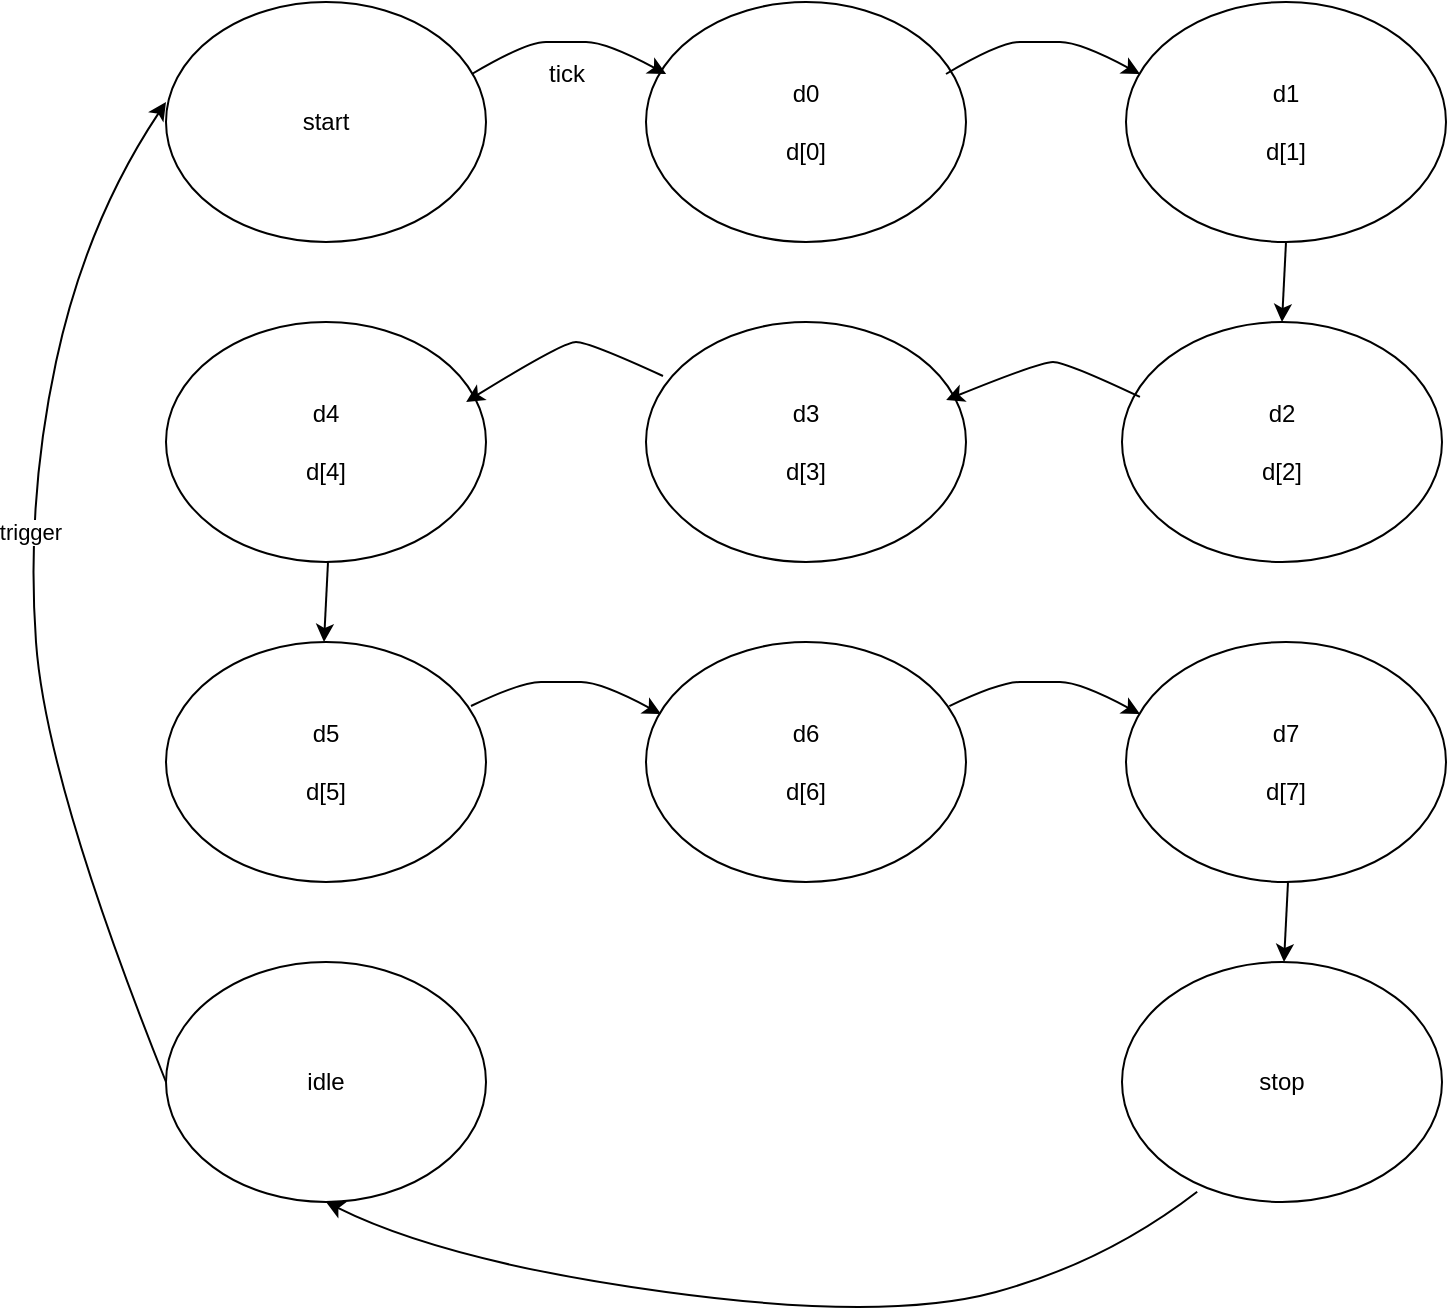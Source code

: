 <mxfile version="26.0.16">
  <diagram name="페이지-1" id="ePaOJb4fFZdUom5IWAHm">
    <mxGraphModel dx="2216" dy="938" grid="1" gridSize="10" guides="1" tooltips="1" connect="1" arrows="1" fold="1" page="1" pageScale="1" pageWidth="827" pageHeight="1169" math="0" shadow="0">
      <root>
        <mxCell id="0" />
        <mxCell id="1" parent="0" />
        <mxCell id="zhxZV58kKbxvtFcT1vgZ-3" value="start" style="ellipse;whiteSpace=wrap;html=1;" vertex="1" parent="1">
          <mxGeometry x="80" y="160" width="160" height="120" as="geometry" />
        </mxCell>
        <mxCell id="zhxZV58kKbxvtFcT1vgZ-4" value="stop" style="ellipse;whiteSpace=wrap;html=1;" vertex="1" parent="1">
          <mxGeometry x="558" y="640" width="160" height="120" as="geometry" />
        </mxCell>
        <mxCell id="zhxZV58kKbxvtFcT1vgZ-5" value="d0&lt;div&gt;&lt;br&gt;&lt;/div&gt;&lt;div&gt;d[0]&lt;/div&gt;" style="ellipse;whiteSpace=wrap;html=1;" vertex="1" parent="1">
          <mxGeometry x="320" y="160" width="160" height="120" as="geometry" />
        </mxCell>
        <mxCell id="zhxZV58kKbxvtFcT1vgZ-6" value="d1&lt;div&gt;&lt;br&gt;&lt;/div&gt;&lt;div&gt;d[1]&lt;/div&gt;" style="ellipse;whiteSpace=wrap;html=1;" vertex="1" parent="1">
          <mxGeometry x="560" y="160" width="160" height="120" as="geometry" />
        </mxCell>
        <mxCell id="zhxZV58kKbxvtFcT1vgZ-7" value="d2&lt;div&gt;&lt;br&gt;&lt;/div&gt;&lt;div&gt;d[2]&lt;/div&gt;" style="ellipse;whiteSpace=wrap;html=1;" vertex="1" parent="1">
          <mxGeometry x="558" y="320" width="160" height="120" as="geometry" />
        </mxCell>
        <mxCell id="zhxZV58kKbxvtFcT1vgZ-8" value="d3&lt;div&gt;&lt;br&gt;&lt;/div&gt;&lt;div&gt;d[3]&lt;/div&gt;" style="ellipse;whiteSpace=wrap;html=1;" vertex="1" parent="1">
          <mxGeometry x="320" y="320" width="160" height="120" as="geometry" />
        </mxCell>
        <mxCell id="zhxZV58kKbxvtFcT1vgZ-9" value="d4&lt;div&gt;&lt;br&gt;&lt;/div&gt;&lt;div&gt;d[4]&lt;/div&gt;" style="ellipse;whiteSpace=wrap;html=1;" vertex="1" parent="1">
          <mxGeometry x="80" y="320" width="160" height="120" as="geometry" />
        </mxCell>
        <mxCell id="zhxZV58kKbxvtFcT1vgZ-10" value="d5&lt;div&gt;&lt;br&gt;&lt;/div&gt;&lt;div&gt;d[5]&lt;/div&gt;" style="ellipse;whiteSpace=wrap;html=1;" vertex="1" parent="1">
          <mxGeometry x="80" y="480" width="160" height="120" as="geometry" />
        </mxCell>
        <mxCell id="zhxZV58kKbxvtFcT1vgZ-11" value="d6&lt;div&gt;&lt;br&gt;&lt;/div&gt;&lt;div&gt;d[6]&lt;/div&gt;" style="ellipse;whiteSpace=wrap;html=1;" vertex="1" parent="1">
          <mxGeometry x="320" y="480" width="160" height="120" as="geometry" />
        </mxCell>
        <mxCell id="zhxZV58kKbxvtFcT1vgZ-12" value="d7&lt;div&gt;&lt;br&gt;&lt;/div&gt;&lt;div&gt;d[7]&lt;/div&gt;" style="ellipse;whiteSpace=wrap;html=1;" vertex="1" parent="1">
          <mxGeometry x="560" y="480" width="160" height="120" as="geometry" />
        </mxCell>
        <mxCell id="zhxZV58kKbxvtFcT1vgZ-13" value="" style="curved=1;endArrow=classic;html=1;rounded=0;exitX=0.956;exitY=0.3;exitDx=0;exitDy=0;exitPerimeter=0;entryX=0.063;entryY=0.3;entryDx=0;entryDy=0;entryPerimeter=0;" edge="1" parent="1" source="zhxZV58kKbxvtFcT1vgZ-3" target="zhxZV58kKbxvtFcT1vgZ-5">
          <mxGeometry width="50" height="50" relative="1" as="geometry">
            <mxPoint x="310" y="400" as="sourcePoint" />
            <mxPoint x="360" y="350" as="targetPoint" />
            <Array as="points">
              <mxPoint x="260" y="180" />
              <mxPoint x="280" y="180" />
              <mxPoint x="300" y="180" />
            </Array>
          </mxGeometry>
        </mxCell>
        <mxCell id="zhxZV58kKbxvtFcT1vgZ-14" value="tick&lt;div&gt;&lt;br&gt;&lt;/div&gt;" style="text;html=1;align=center;verticalAlign=middle;resizable=0;points=[];autosize=1;strokeColor=none;fillColor=none;" vertex="1" parent="1">
          <mxGeometry x="260" y="183" width="40" height="40" as="geometry" />
        </mxCell>
        <mxCell id="zhxZV58kKbxvtFcT1vgZ-18" value="" style="curved=1;endArrow=classic;html=1;rounded=0;exitX=0.956;exitY=0.3;exitDx=0;exitDy=0;exitPerimeter=0;entryX=0.063;entryY=0.3;entryDx=0;entryDy=0;entryPerimeter=0;" edge="1" parent="1">
          <mxGeometry width="50" height="50" relative="1" as="geometry">
            <mxPoint x="470" y="196" as="sourcePoint" />
            <mxPoint x="567" y="196" as="targetPoint" />
            <Array as="points">
              <mxPoint x="497" y="180" />
              <mxPoint x="517" y="180" />
              <mxPoint x="537" y="180" />
            </Array>
          </mxGeometry>
        </mxCell>
        <mxCell id="zhxZV58kKbxvtFcT1vgZ-19" value="" style="curved=1;endArrow=classic;html=1;rounded=0;exitX=0.948;exitY=0.267;exitDx=0;exitDy=0;exitPerimeter=0;entryX=0.063;entryY=0.3;entryDx=0;entryDy=0;entryPerimeter=0;" edge="1" parent="1" source="zhxZV58kKbxvtFcT1vgZ-11">
          <mxGeometry width="50" height="50" relative="1" as="geometry">
            <mxPoint x="470" y="516" as="sourcePoint" />
            <mxPoint x="567" y="516" as="targetPoint" />
            <Array as="points">
              <mxPoint x="497" y="500" />
              <mxPoint x="517" y="500" />
              <mxPoint x="537" y="500" />
            </Array>
          </mxGeometry>
        </mxCell>
        <mxCell id="zhxZV58kKbxvtFcT1vgZ-21" value="" style="curved=1;endArrow=classic;html=1;rounded=0;exitX=0.948;exitY=0.267;exitDx=0;exitDy=0;exitPerimeter=0;entryX=0.063;entryY=0.3;entryDx=0;entryDy=0;entryPerimeter=0;" edge="1" parent="1">
          <mxGeometry width="50" height="50" relative="1" as="geometry">
            <mxPoint x="232.5" y="512" as="sourcePoint" />
            <mxPoint x="327.5" y="516" as="targetPoint" />
            <Array as="points">
              <mxPoint x="257.5" y="500" />
              <mxPoint x="277.5" y="500" />
              <mxPoint x="297.5" y="500" />
            </Array>
          </mxGeometry>
        </mxCell>
        <mxCell id="zhxZV58kKbxvtFcT1vgZ-22" value="" style="curved=1;endArrow=classic;html=1;rounded=0;exitX=0.056;exitY=0.229;exitDx=0;exitDy=0;exitPerimeter=0;entryX=0.938;entryY=0.242;entryDx=0;entryDy=0;entryPerimeter=0;" edge="1" parent="1">
          <mxGeometry width="50" height="50" relative="1" as="geometry">
            <mxPoint x="566.96" y="357.48" as="sourcePoint" />
            <mxPoint x="470.08" y="359.04" as="targetPoint" />
            <Array as="points">
              <mxPoint x="530" y="340" />
              <mxPoint x="517" y="340" />
            </Array>
          </mxGeometry>
        </mxCell>
        <mxCell id="zhxZV58kKbxvtFcT1vgZ-23" value="" style="curved=1;endArrow=classic;html=1;rounded=0;exitX=0.056;exitY=0.229;exitDx=0;exitDy=0;exitPerimeter=0;entryX=0.938;entryY=0.333;entryDx=0;entryDy=0;entryPerimeter=0;" edge="1" parent="1" target="zhxZV58kKbxvtFcT1vgZ-9">
          <mxGeometry width="50" height="50" relative="1" as="geometry">
            <mxPoint x="328.5" y="347" as="sourcePoint" />
            <mxPoint x="231.5" y="349" as="targetPoint" />
            <Array as="points">
              <mxPoint x="291.5" y="330" />
              <mxPoint x="278.5" y="330" />
            </Array>
          </mxGeometry>
        </mxCell>
        <mxCell id="zhxZV58kKbxvtFcT1vgZ-25" value="" style="endArrow=classic;html=1;rounded=0;entryX=0.5;entryY=0;entryDx=0;entryDy=0;exitX=0.5;exitY=1;exitDx=0;exitDy=0;exitPerimeter=0;" edge="1" parent="1" source="zhxZV58kKbxvtFcT1vgZ-6" target="zhxZV58kKbxvtFcT1vgZ-7">
          <mxGeometry width="50" height="50" relative="1" as="geometry">
            <mxPoint x="470" y="410" as="sourcePoint" />
            <mxPoint x="520" y="360" as="targetPoint" />
          </mxGeometry>
        </mxCell>
        <mxCell id="zhxZV58kKbxvtFcT1vgZ-26" value="" style="endArrow=classic;html=1;rounded=0;entryX=0.5;entryY=0;entryDx=0;entryDy=0;exitX=0.5;exitY=1;exitDx=0;exitDy=0;exitPerimeter=0;" edge="1" parent="1">
          <mxGeometry width="50" height="50" relative="1" as="geometry">
            <mxPoint x="161" y="440" as="sourcePoint" />
            <mxPoint x="159" y="480" as="targetPoint" />
          </mxGeometry>
        </mxCell>
        <mxCell id="zhxZV58kKbxvtFcT1vgZ-27" value="" style="endArrow=classic;html=1;rounded=0;entryX=0.5;entryY=0;entryDx=0;entryDy=0;exitX=0.5;exitY=1;exitDx=0;exitDy=0;exitPerimeter=0;" edge="1" parent="1">
          <mxGeometry width="50" height="50" relative="1" as="geometry">
            <mxPoint x="641" y="600" as="sourcePoint" />
            <mxPoint x="639" y="640" as="targetPoint" />
          </mxGeometry>
        </mxCell>
        <mxCell id="zhxZV58kKbxvtFcT1vgZ-28" value="" style="curved=1;endArrow=classic;html=1;rounded=0;exitX=0.235;exitY=0.957;exitDx=0;exitDy=0;exitPerimeter=0;entryX=0.5;entryY=1;entryDx=0;entryDy=0;" edge="1" parent="1" source="zhxZV58kKbxvtFcT1vgZ-4" target="zhxZV58kKbxvtFcT1vgZ-29">
          <mxGeometry width="50" height="50" relative="1" as="geometry">
            <mxPoint x="370" y="630" as="sourcePoint" />
            <mxPoint x="240" y="760" as="targetPoint" />
            <Array as="points">
              <mxPoint x="550" y="790" />
              <mxPoint x="440" y="820" />
              <mxPoint x="220" y="790" />
            </Array>
          </mxGeometry>
        </mxCell>
        <mxCell id="zhxZV58kKbxvtFcT1vgZ-29" value="idle" style="ellipse;whiteSpace=wrap;html=1;" vertex="1" parent="1">
          <mxGeometry x="80" y="640" width="160" height="120" as="geometry" />
        </mxCell>
        <mxCell id="zhxZV58kKbxvtFcT1vgZ-31" value="" style="curved=1;endArrow=classic;html=1;rounded=0;exitX=0;exitY=0.5;exitDx=0;exitDy=0;entryX=0;entryY=0.417;entryDx=0;entryDy=0;entryPerimeter=0;" edge="1" parent="1" source="zhxZV58kKbxvtFcT1vgZ-29" target="zhxZV58kKbxvtFcT1vgZ-3">
          <mxGeometry width="50" height="50" relative="1" as="geometry">
            <mxPoint x="450" y="440" as="sourcePoint" />
            <mxPoint x="500" y="390" as="targetPoint" />
            <Array as="points">
              <mxPoint x="20" y="550" />
              <mxPoint x="10" y="410" />
              <mxPoint x="40" y="270" />
            </Array>
          </mxGeometry>
        </mxCell>
        <mxCell id="zhxZV58kKbxvtFcT1vgZ-32" value="trigger" style="edgeLabel;html=1;align=center;verticalAlign=middle;resizable=0;points=[];" vertex="1" connectable="0" parent="zhxZV58kKbxvtFcT1vgZ-31">
          <mxGeometry x="0.109" y="-1" relative="1" as="geometry">
            <mxPoint as="offset" />
          </mxGeometry>
        </mxCell>
      </root>
    </mxGraphModel>
  </diagram>
</mxfile>
